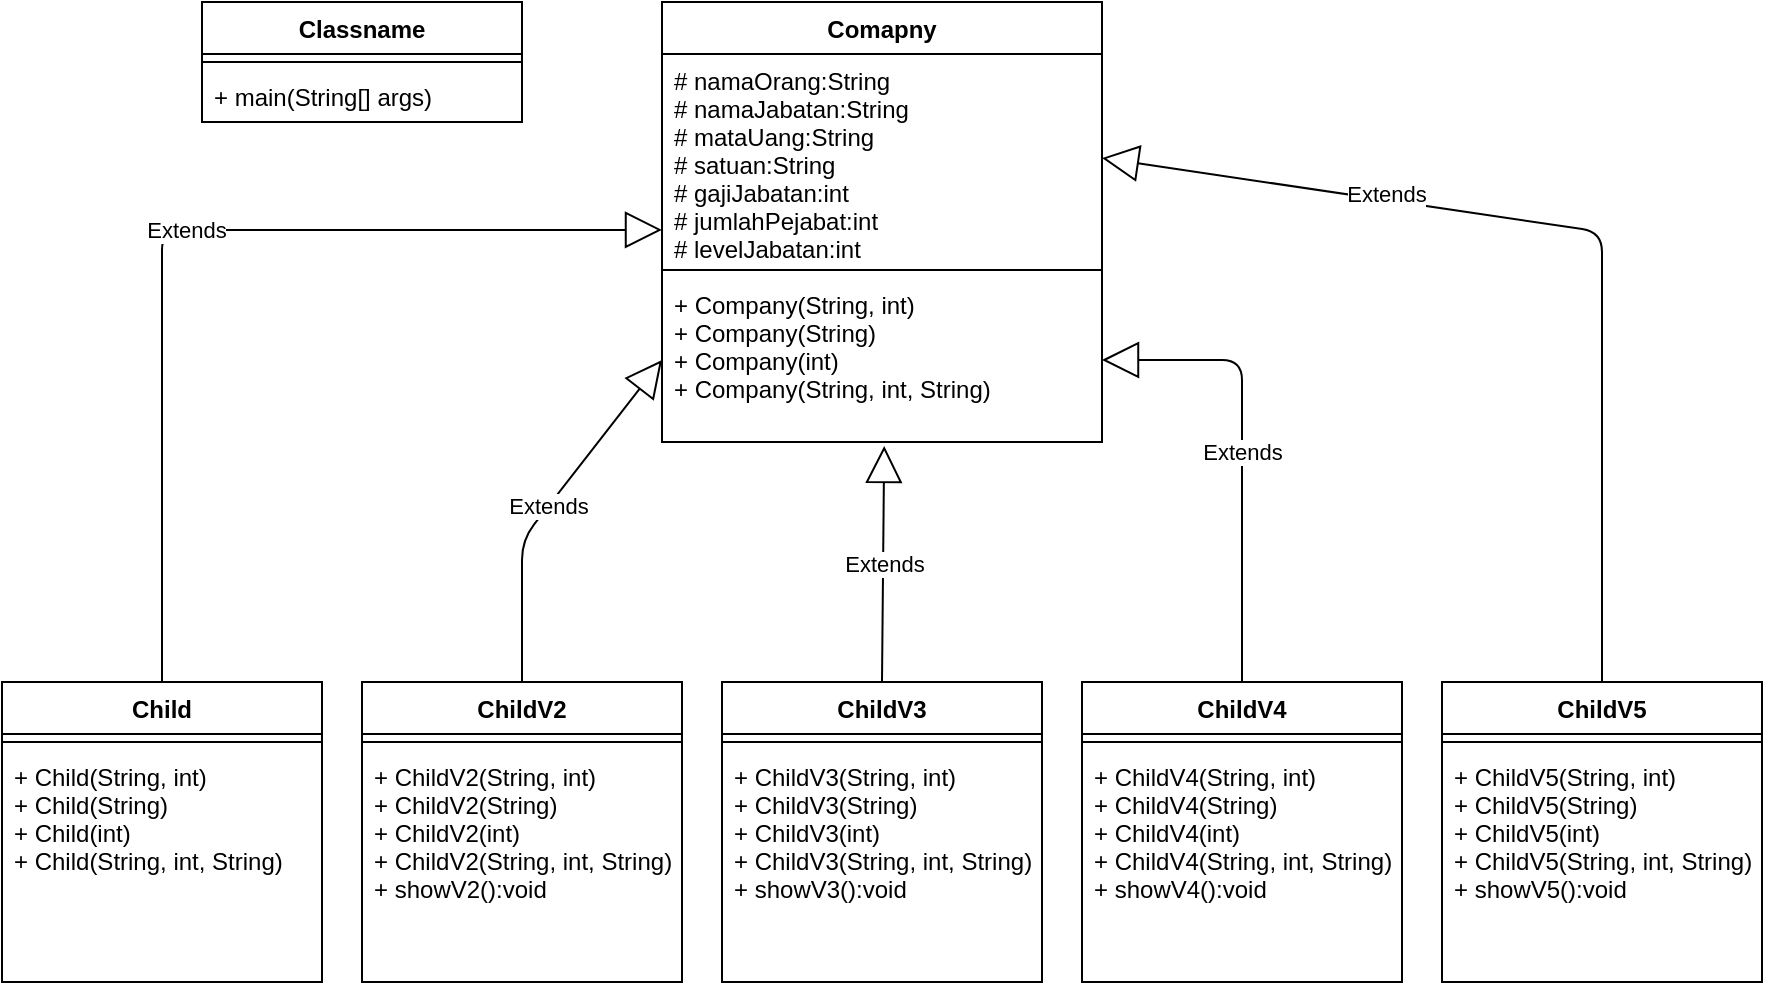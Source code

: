 <mxfile version="14.5.1" type="device"><diagram id="C5RBs43oDa-KdzZeNtuy" name="Page-1"><mxGraphModel dx="1527" dy="853" grid="1" gridSize="10" guides="1" tooltips="1" connect="1" arrows="1" fold="1" page="1" pageScale="1" pageWidth="827" pageHeight="1169" math="0" shadow="0"><root><mxCell id="WIyWlLk6GJQsqaUBKTNV-0"/><mxCell id="WIyWlLk6GJQsqaUBKTNV-1" parent="WIyWlLk6GJQsqaUBKTNV-0"/><mxCell id="JnwYP5aaT-HQQ3T6GCOz-0" value="Comapny" style="swimlane;fontStyle=1;align=center;verticalAlign=top;childLayout=stackLayout;horizontal=1;startSize=26;horizontalStack=0;resizeParent=1;resizeParentMax=0;resizeLast=0;collapsible=1;marginBottom=0;" vertex="1" parent="WIyWlLk6GJQsqaUBKTNV-1"><mxGeometry x="210" y="440" width="220" height="220" as="geometry"/></mxCell><mxCell id="JnwYP5aaT-HQQ3T6GCOz-1" value="# namaOrang:String&#10;# namaJabatan:String&#10;# mataUang:String&#10;# satuan:String&#10;# gajiJabatan:int&#10;# jumlahPejabat:int&#10;# levelJabatan:int" style="text;strokeColor=none;fillColor=none;align=left;verticalAlign=top;spacingLeft=4;spacingRight=4;overflow=hidden;rotatable=0;points=[[0,0.5],[1,0.5]];portConstraint=eastwest;" vertex="1" parent="JnwYP5aaT-HQQ3T6GCOz-0"><mxGeometry y="26" width="220" height="104" as="geometry"/></mxCell><mxCell id="JnwYP5aaT-HQQ3T6GCOz-2" value="" style="line;strokeWidth=1;fillColor=none;align=left;verticalAlign=middle;spacingTop=-1;spacingLeft=3;spacingRight=3;rotatable=0;labelPosition=right;points=[];portConstraint=eastwest;" vertex="1" parent="JnwYP5aaT-HQQ3T6GCOz-0"><mxGeometry y="130" width="220" height="8" as="geometry"/></mxCell><mxCell id="JnwYP5aaT-HQQ3T6GCOz-3" value="+ Company(String, int)&#10;+ Company(String)&#10;+ Company(int)&#10;+ Company(String, int, String)" style="text;strokeColor=none;fillColor=none;align=left;verticalAlign=top;spacingLeft=4;spacingRight=4;overflow=hidden;rotatable=0;points=[[0,0.5],[1,0.5]];portConstraint=eastwest;" vertex="1" parent="JnwYP5aaT-HQQ3T6GCOz-0"><mxGeometry y="138" width="220" height="82" as="geometry"/></mxCell><mxCell id="JnwYP5aaT-HQQ3T6GCOz-11" value="ChildV2" style="swimlane;fontStyle=1;align=center;verticalAlign=top;childLayout=stackLayout;horizontal=1;startSize=26;horizontalStack=0;resizeParent=1;resizeParentMax=0;resizeLast=0;collapsible=1;marginBottom=0;" vertex="1" parent="WIyWlLk6GJQsqaUBKTNV-1"><mxGeometry x="60" y="780" width="160" height="150" as="geometry"/></mxCell><mxCell id="JnwYP5aaT-HQQ3T6GCOz-13" value="" style="line;strokeWidth=1;fillColor=none;align=left;verticalAlign=middle;spacingTop=-1;spacingLeft=3;spacingRight=3;rotatable=0;labelPosition=right;points=[];portConstraint=eastwest;" vertex="1" parent="JnwYP5aaT-HQQ3T6GCOz-11"><mxGeometry y="26" width="160" height="8" as="geometry"/></mxCell><mxCell id="JnwYP5aaT-HQQ3T6GCOz-14" value="+ ChildV2(String, int)&#10;+ ChildV2(String)&#10;+ ChildV2(int)&#10;+ ChildV2(String, int, String)&#10;+ showV2():void" style="text;strokeColor=none;fillColor=none;align=left;verticalAlign=top;spacingLeft=4;spacingRight=4;overflow=hidden;rotatable=0;points=[[0,0.5],[1,0.5]];portConstraint=eastwest;" vertex="1" parent="JnwYP5aaT-HQQ3T6GCOz-11"><mxGeometry y="34" width="160" height="116" as="geometry"/></mxCell><mxCell id="JnwYP5aaT-HQQ3T6GCOz-19" value="Child" style="swimlane;fontStyle=1;align=center;verticalAlign=top;childLayout=stackLayout;horizontal=1;startSize=26;horizontalStack=0;resizeParent=1;resizeParentMax=0;resizeLast=0;collapsible=1;marginBottom=0;" vertex="1" parent="WIyWlLk6GJQsqaUBKTNV-1"><mxGeometry x="-120" y="780" width="160" height="150" as="geometry"/></mxCell><mxCell id="JnwYP5aaT-HQQ3T6GCOz-20" value="" style="line;strokeWidth=1;fillColor=none;align=left;verticalAlign=middle;spacingTop=-1;spacingLeft=3;spacingRight=3;rotatable=0;labelPosition=right;points=[];portConstraint=eastwest;" vertex="1" parent="JnwYP5aaT-HQQ3T6GCOz-19"><mxGeometry y="26" width="160" height="8" as="geometry"/></mxCell><mxCell id="JnwYP5aaT-HQQ3T6GCOz-21" value="+ Child(String, int)&#10;+ Child(String)&#10;+ Child(int)&#10;+ Child(String, int, String)" style="text;strokeColor=none;fillColor=none;align=left;verticalAlign=top;spacingLeft=4;spacingRight=4;overflow=hidden;rotatable=0;points=[[0,0.5],[1,0.5]];portConstraint=eastwest;" vertex="1" parent="JnwYP5aaT-HQQ3T6GCOz-19"><mxGeometry y="34" width="160" height="116" as="geometry"/></mxCell><mxCell id="JnwYP5aaT-HQQ3T6GCOz-22" value="ChildV3" style="swimlane;fontStyle=1;align=center;verticalAlign=top;childLayout=stackLayout;horizontal=1;startSize=26;horizontalStack=0;resizeParent=1;resizeParentMax=0;resizeLast=0;collapsible=1;marginBottom=0;" vertex="1" parent="WIyWlLk6GJQsqaUBKTNV-1"><mxGeometry x="240" y="780" width="160" height="150" as="geometry"/></mxCell><mxCell id="JnwYP5aaT-HQQ3T6GCOz-23" value="" style="line;strokeWidth=1;fillColor=none;align=left;verticalAlign=middle;spacingTop=-1;spacingLeft=3;spacingRight=3;rotatable=0;labelPosition=right;points=[];portConstraint=eastwest;" vertex="1" parent="JnwYP5aaT-HQQ3T6GCOz-22"><mxGeometry y="26" width="160" height="8" as="geometry"/></mxCell><mxCell id="JnwYP5aaT-HQQ3T6GCOz-24" value="+ ChildV3(String, int)&#10;+ ChildV3(String)&#10;+ ChildV3(int)&#10;+ ChildV3(String, int, String)&#10;+ showV3():void" style="text;strokeColor=none;fillColor=none;align=left;verticalAlign=top;spacingLeft=4;spacingRight=4;overflow=hidden;rotatable=0;points=[[0,0.5],[1,0.5]];portConstraint=eastwest;" vertex="1" parent="JnwYP5aaT-HQQ3T6GCOz-22"><mxGeometry y="34" width="160" height="116" as="geometry"/></mxCell><mxCell id="JnwYP5aaT-HQQ3T6GCOz-26" value="ChildV4" style="swimlane;fontStyle=1;align=center;verticalAlign=top;childLayout=stackLayout;horizontal=1;startSize=26;horizontalStack=0;resizeParent=1;resizeParentMax=0;resizeLast=0;collapsible=1;marginBottom=0;" vertex="1" parent="WIyWlLk6GJQsqaUBKTNV-1"><mxGeometry x="420" y="780" width="160" height="150" as="geometry"/></mxCell><mxCell id="JnwYP5aaT-HQQ3T6GCOz-27" value="" style="line;strokeWidth=1;fillColor=none;align=left;verticalAlign=middle;spacingTop=-1;spacingLeft=3;spacingRight=3;rotatable=0;labelPosition=right;points=[];portConstraint=eastwest;" vertex="1" parent="JnwYP5aaT-HQQ3T6GCOz-26"><mxGeometry y="26" width="160" height="8" as="geometry"/></mxCell><mxCell id="JnwYP5aaT-HQQ3T6GCOz-28" value="+ ChildV4(String, int)&#10;+ ChildV4(String)&#10;+ ChildV4(int)&#10;+ ChildV4(String, int, String)&#10;+ showV4():void" style="text;strokeColor=none;fillColor=none;align=left;verticalAlign=top;spacingLeft=4;spacingRight=4;overflow=hidden;rotatable=0;points=[[0,0.5],[1,0.5]];portConstraint=eastwest;" vertex="1" parent="JnwYP5aaT-HQQ3T6GCOz-26"><mxGeometry y="34" width="160" height="116" as="geometry"/></mxCell><mxCell id="JnwYP5aaT-HQQ3T6GCOz-29" value="ChildV5" style="swimlane;fontStyle=1;align=center;verticalAlign=top;childLayout=stackLayout;horizontal=1;startSize=26;horizontalStack=0;resizeParent=1;resizeParentMax=0;resizeLast=0;collapsible=1;marginBottom=0;" vertex="1" parent="WIyWlLk6GJQsqaUBKTNV-1"><mxGeometry x="600" y="780" width="160" height="150" as="geometry"/></mxCell><mxCell id="JnwYP5aaT-HQQ3T6GCOz-30" value="" style="line;strokeWidth=1;fillColor=none;align=left;verticalAlign=middle;spacingTop=-1;spacingLeft=3;spacingRight=3;rotatable=0;labelPosition=right;points=[];portConstraint=eastwest;" vertex="1" parent="JnwYP5aaT-HQQ3T6GCOz-29"><mxGeometry y="26" width="160" height="8" as="geometry"/></mxCell><mxCell id="JnwYP5aaT-HQQ3T6GCOz-31" value="+ ChildV5(String, int)&#10;+ ChildV5(String)&#10;+ ChildV5(int)&#10;+ ChildV5(String, int, String)&#10;+ showV5():void" style="text;strokeColor=none;fillColor=none;align=left;verticalAlign=top;spacingLeft=4;spacingRight=4;overflow=hidden;rotatable=0;points=[[0,0.5],[1,0.5]];portConstraint=eastwest;" vertex="1" parent="JnwYP5aaT-HQQ3T6GCOz-29"><mxGeometry y="34" width="160" height="116" as="geometry"/></mxCell><mxCell id="JnwYP5aaT-HQQ3T6GCOz-33" value="Extends" style="endArrow=block;endSize=16;endFill=0;html=1;exitX=0.5;exitY=0;exitDx=0;exitDy=0;entryX=0;entryY=0.846;entryDx=0;entryDy=0;entryPerimeter=0;" edge="1" parent="WIyWlLk6GJQsqaUBKTNV-1" source="JnwYP5aaT-HQQ3T6GCOz-19" target="JnwYP5aaT-HQQ3T6GCOz-1"><mxGeometry width="160" relative="1" as="geometry"><mxPoint x="-130" y="670" as="sourcePoint"/><mxPoint x="30" y="670" as="targetPoint"/><Array as="points"><mxPoint x="-40" y="554"/></Array></mxGeometry></mxCell><mxCell id="JnwYP5aaT-HQQ3T6GCOz-34" value="Extends" style="endArrow=block;endSize=16;endFill=0;html=1;entryX=0;entryY=0.5;entryDx=0;entryDy=0;exitX=0.5;exitY=0;exitDx=0;exitDy=0;" edge="1" parent="WIyWlLk6GJQsqaUBKTNV-1" source="JnwYP5aaT-HQQ3T6GCOz-11" target="JnwYP5aaT-HQQ3T6GCOz-3"><mxGeometry width="160" relative="1" as="geometry"><mxPoint x="50" y="760" as="sourcePoint"/><mxPoint x="210" y="760" as="targetPoint"/><Array as="points"><mxPoint x="140" y="709"/></Array></mxGeometry></mxCell><mxCell id="JnwYP5aaT-HQQ3T6GCOz-35" value="Extends" style="endArrow=block;endSize=16;endFill=0;html=1;entryX=1;entryY=0.5;entryDx=0;entryDy=0;exitX=0.5;exitY=0;exitDx=0;exitDy=0;" edge="1" parent="WIyWlLk6GJQsqaUBKTNV-1" source="JnwYP5aaT-HQQ3T6GCOz-26" target="JnwYP5aaT-HQQ3T6GCOz-3"><mxGeometry width="160" relative="1" as="geometry"><mxPoint x="340" y="980" as="sourcePoint"/><mxPoint x="500" y="980" as="targetPoint"/><Array as="points"><mxPoint x="500" y="709"/><mxPoint x="500" y="619"/></Array></mxGeometry></mxCell><mxCell id="JnwYP5aaT-HQQ3T6GCOz-36" value="Extends" style="endArrow=block;endSize=16;endFill=0;html=1;exitX=0.5;exitY=0;exitDx=0;exitDy=0;entryX=1;entryY=0.5;entryDx=0;entryDy=0;" edge="1" parent="WIyWlLk6GJQsqaUBKTNV-1" source="JnwYP5aaT-HQQ3T6GCOz-29" target="JnwYP5aaT-HQQ3T6GCOz-1"><mxGeometry x="0.401" y="-3" width="160" relative="1" as="geometry"><mxPoint x="600" y="690" as="sourcePoint"/><mxPoint x="760" y="690" as="targetPoint"/><Array as="points"><mxPoint x="680" y="555"/></Array><mxPoint as="offset"/></mxGeometry></mxCell><mxCell id="JnwYP5aaT-HQQ3T6GCOz-37" value="Extends" style="endArrow=block;endSize=16;endFill=0;html=1;entryX=0.505;entryY=1.024;entryDx=0;entryDy=0;entryPerimeter=0;exitX=0.5;exitY=0;exitDx=0;exitDy=0;" edge="1" parent="WIyWlLk6GJQsqaUBKTNV-1" source="JnwYP5aaT-HQQ3T6GCOz-22" target="JnwYP5aaT-HQQ3T6GCOz-3"><mxGeometry width="160" relative="1" as="geometry"><mxPoint x="270" y="1000" as="sourcePoint"/><mxPoint x="430" y="1000" as="targetPoint"/></mxGeometry></mxCell><mxCell id="JnwYP5aaT-HQQ3T6GCOz-38" value="Classname" style="swimlane;fontStyle=1;align=center;verticalAlign=top;childLayout=stackLayout;horizontal=1;startSize=26;horizontalStack=0;resizeParent=1;resizeParentMax=0;resizeLast=0;collapsible=1;marginBottom=0;" vertex="1" parent="WIyWlLk6GJQsqaUBKTNV-1"><mxGeometry x="-20" y="440" width="160" height="60" as="geometry"/></mxCell><mxCell id="JnwYP5aaT-HQQ3T6GCOz-40" value="" style="line;strokeWidth=1;fillColor=none;align=left;verticalAlign=middle;spacingTop=-1;spacingLeft=3;spacingRight=3;rotatable=0;labelPosition=right;points=[];portConstraint=eastwest;" vertex="1" parent="JnwYP5aaT-HQQ3T6GCOz-38"><mxGeometry y="26" width="160" height="8" as="geometry"/></mxCell><mxCell id="JnwYP5aaT-HQQ3T6GCOz-41" value="+ main(String[] args)" style="text;strokeColor=none;fillColor=none;align=left;verticalAlign=top;spacingLeft=4;spacingRight=4;overflow=hidden;rotatable=0;points=[[0,0.5],[1,0.5]];portConstraint=eastwest;" vertex="1" parent="JnwYP5aaT-HQQ3T6GCOz-38"><mxGeometry y="34" width="160" height="26" as="geometry"/></mxCell></root></mxGraphModel></diagram></mxfile>